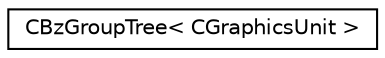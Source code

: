 digraph "类继承关系图"
{
  edge [fontname="Helvetica",fontsize="10",labelfontname="Helvetica",labelfontsize="10"];
  node [fontname="Helvetica",fontsize="10",shape=record];
  rankdir="LR";
  Node0 [label="CBzGroupTree\< CGraphicsUnit \>",height=0.2,width=0.4,color="black", fillcolor="white", style="filled",URL="$struct_c_bz_group_tree.html"];
}

